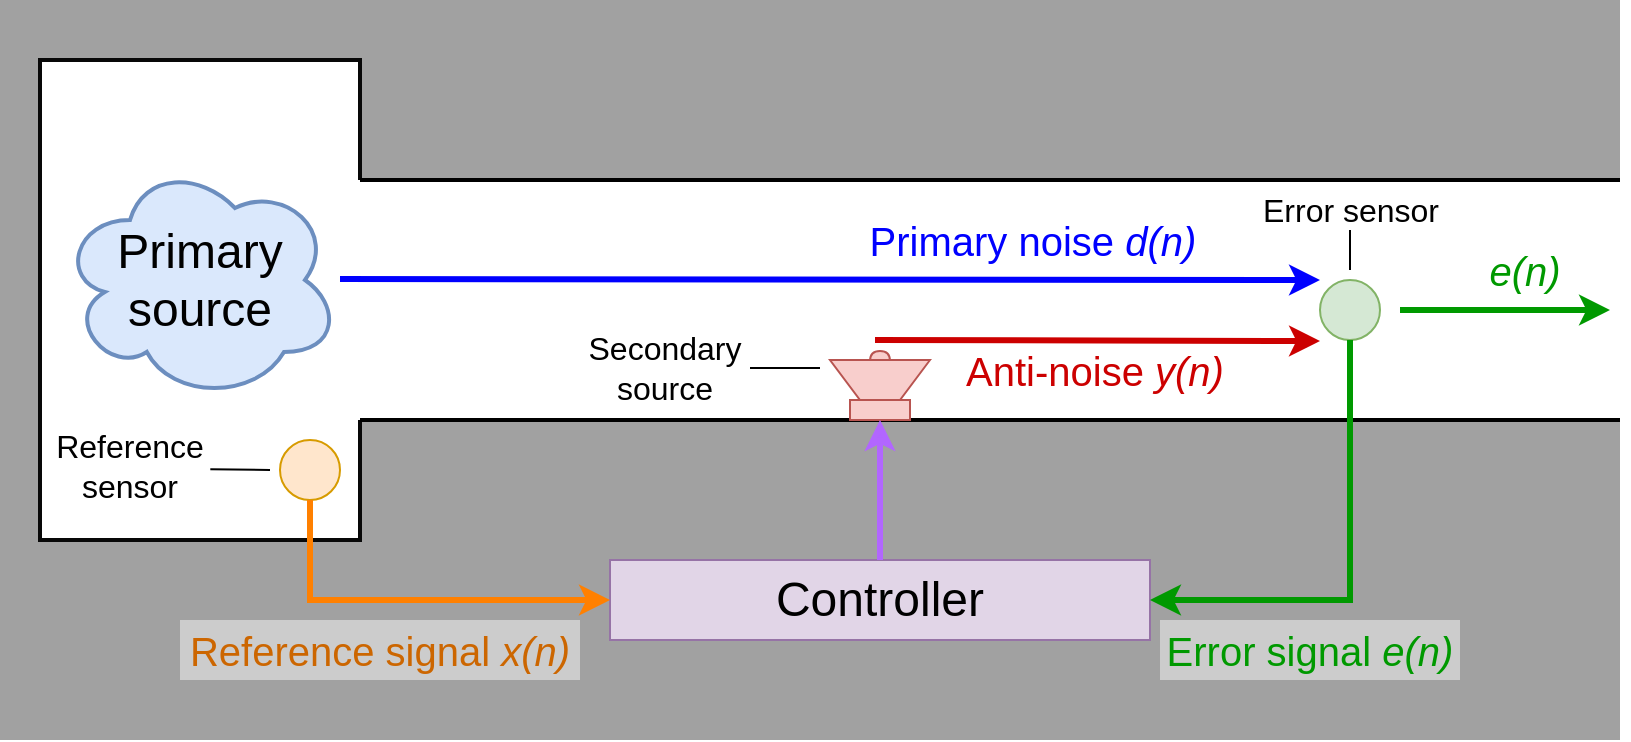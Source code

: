<mxfile version="21.3.2" type="github">
  <diagram id="1qjW0R6THxbMPnX_bfFr" name="Sivu-1">
    <mxGraphModel dx="1311" dy="733" grid="1" gridSize="5" guides="1" tooltips="1" connect="1" arrows="1" fold="1" page="1" pageScale="1" pageWidth="827" pageHeight="1169" math="0" shadow="0">
      <root>
        <mxCell id="0" />
        <mxCell id="1" parent="0" />
        <mxCell id="FqvH9eAlEjdmubDwuPOy-8" value="" style="rounded=0;whiteSpace=wrap;html=1;strokeWidth=2;fillColor=#A1A1A1;strokeColor=none;" parent="1" vertex="1">
          <mxGeometry x="20" y="70" width="810" height="370" as="geometry" />
        </mxCell>
        <mxCell id="FqvH9eAlEjdmubDwuPOy-5" value="" style="rounded=0;whiteSpace=wrap;html=1;fillColor=#FFFFFF;strokeWidth=2;strokeColor=#080808;" parent="1" vertex="1">
          <mxGeometry x="40" y="100" width="160" height="240" as="geometry" />
        </mxCell>
        <mxCell id="FqvH9eAlEjdmubDwuPOy-4" value="" style="rounded=0;whiteSpace=wrap;html=1;strokeColor=none;fillColor=#FFFFFF;" parent="1" vertex="1">
          <mxGeometry x="190" y="160" width="640" height="120" as="geometry" />
        </mxCell>
        <mxCell id="FqvH9eAlEjdmubDwuPOy-1" value="" style="endArrow=none;html=1;rounded=0;strokeWidth=2;entryX=1;entryY=0;entryDx=0;entryDy=0;" parent="1" edge="1" target="FqvH9eAlEjdmubDwuPOy-4">
          <mxGeometry width="50" height="50" relative="1" as="geometry">
            <mxPoint x="200" y="160" as="sourcePoint" />
            <mxPoint x="760" y="160" as="targetPoint" />
          </mxGeometry>
        </mxCell>
        <mxCell id="FqvH9eAlEjdmubDwuPOy-2" value="" style="endArrow=none;html=1;rounded=0;strokeWidth=2;entryX=1;entryY=1;entryDx=0;entryDy=0;" parent="1" edge="1" target="FqvH9eAlEjdmubDwuPOy-4">
          <mxGeometry width="50" height="50" relative="1" as="geometry">
            <mxPoint x="200" y="280" as="sourcePoint" />
            <mxPoint x="760" y="280" as="targetPoint" />
          </mxGeometry>
        </mxCell>
        <mxCell id="FqvH9eAlEjdmubDwuPOy-9" value="&lt;font style=&quot;font-size: 24px;&quot;&gt;Primary source&lt;/font&gt;" style="ellipse;shape=cloud;whiteSpace=wrap;html=1;strokeColor=#6c8ebf;strokeWidth=2;fillColor=#dae8fc;" parent="1" vertex="1">
          <mxGeometry x="50" y="150" width="140" height="120" as="geometry" />
        </mxCell>
        <mxCell id="FqvH9eAlEjdmubDwuPOy-10" value="" style="ellipse;whiteSpace=wrap;html=1;aspect=fixed;strokeColor=#d79b00;strokeWidth=1;fontSize=24;fillColor=#ffe6cc;" parent="1" vertex="1">
          <mxGeometry x="160" y="290" width="30" height="30" as="geometry" />
        </mxCell>
        <mxCell id="FqvH9eAlEjdmubDwuPOy-11" value="" style="ellipse;whiteSpace=wrap;html=1;aspect=fixed;strokeColor=#82b366;strokeWidth=1;fontSize=24;fillColor=#d5e8d4;" parent="1" vertex="1">
          <mxGeometry x="680" y="210" width="30" height="30" as="geometry" />
        </mxCell>
        <mxCell id="FqvH9eAlEjdmubDwuPOy-16" value="" style="shape=or;whiteSpace=wrap;html=1;strokeColor=#b85450;strokeWidth=1;fontSize=24;fillColor=#f8cecc;rotation=-90;" parent="1" vertex="1">
          <mxGeometry x="457.5" y="243" width="5" height="10" as="geometry" />
        </mxCell>
        <mxCell id="FqvH9eAlEjdmubDwuPOy-12" value="" style="shape=trapezoid;perimeter=trapezoidPerimeter;whiteSpace=wrap;html=1;fixedSize=1;strokeColor=#b85450;strokeWidth=1;fontSize=24;fillColor=#f8cecc;rotation=-180;size=15;" parent="1" vertex="1">
          <mxGeometry x="435" y="250" width="50" height="20" as="geometry" />
        </mxCell>
        <mxCell id="FqvH9eAlEjdmubDwuPOy-14" value="" style="rounded=0;whiteSpace=wrap;html=1;strokeColor=#b85450;strokeWidth=1;fontSize=24;fillColor=#f8cecc;" parent="1" vertex="1">
          <mxGeometry x="445" y="270" width="30" height="10" as="geometry" />
        </mxCell>
        <mxCell id="FqvH9eAlEjdmubDwuPOy-19" value="Controller" style="rounded=0;whiteSpace=wrap;html=1;strokeColor=#9673a6;strokeWidth=1;fontSize=24;fillColor=#e1d5e7;" parent="1" vertex="1">
          <mxGeometry x="325" y="350" width="270" height="40" as="geometry" />
        </mxCell>
        <mxCell id="TlTv3OOh6CMw1LLFSk3N-2" value="" style="endArrow=classic;html=1;rounded=0;strokeWidth=3;strokeColor=#0000FF;" edge="1" parent="1">
          <mxGeometry width="50" height="50" relative="1" as="geometry">
            <mxPoint x="190" y="209.5" as="sourcePoint" />
            <mxPoint x="680" y="210" as="targetPoint" />
          </mxGeometry>
        </mxCell>
        <mxCell id="TlTv3OOh6CMw1LLFSk3N-3" value="" style="endArrow=classic;html=1;rounded=0;strokeColor=#CC0000;strokeWidth=3;" edge="1" parent="1">
          <mxGeometry width="50" height="50" relative="1" as="geometry">
            <mxPoint x="457.5" y="240" as="sourcePoint" />
            <mxPoint x="680" y="240.5" as="targetPoint" />
          </mxGeometry>
        </mxCell>
        <mxCell id="TlTv3OOh6CMw1LLFSk3N-7" value="" style="endArrow=classic;html=1;rounded=0;entryX=0.5;entryY=1;entryDx=0;entryDy=0;exitX=0.5;exitY=0;exitDx=0;exitDy=0;strokeColor=#B266FF;strokeWidth=3;" edge="1" parent="1" source="FqvH9eAlEjdmubDwuPOy-19" target="FqvH9eAlEjdmubDwuPOy-14">
          <mxGeometry width="50" height="50" relative="1" as="geometry">
            <mxPoint x="455" y="340" as="sourcePoint" />
            <mxPoint x="505" y="290" as="targetPoint" />
          </mxGeometry>
        </mxCell>
        <mxCell id="TlTv3OOh6CMw1LLFSk3N-11" value="" style="endArrow=classic;html=1;rounded=0;entryX=0;entryY=0.5;entryDx=0;entryDy=0;strokeColor=#FF8000;strokeWidth=3;" edge="1" parent="1" target="FqvH9eAlEjdmubDwuPOy-19">
          <mxGeometry width="50" height="50" relative="1" as="geometry">
            <mxPoint x="175" y="320" as="sourcePoint" />
            <mxPoint x="320" y="495" as="targetPoint" />
            <Array as="points">
              <mxPoint x="175" y="370" />
            </Array>
          </mxGeometry>
        </mxCell>
        <mxCell id="TlTv3OOh6CMw1LLFSk3N-12" value="" style="endArrow=classic;html=1;rounded=0;entryX=1;entryY=0.5;entryDx=0;entryDy=0;strokeWidth=3;strokeColor=#009900;" edge="1" parent="1" target="FqvH9eAlEjdmubDwuPOy-19">
          <mxGeometry width="50" height="50" relative="1" as="geometry">
            <mxPoint x="695" y="240" as="sourcePoint" />
            <mxPoint x="695" y="505" as="targetPoint" />
            <Array as="points">
              <mxPoint x="695" y="370" />
            </Array>
          </mxGeometry>
        </mxCell>
        <mxCell id="TlTv3OOh6CMw1LLFSk3N-13" value="&lt;font style=&quot;font-size: 20px;&quot; color=&quot;#0000ff&quot;&gt;Primary noise&lt;i&gt; d(n)&lt;/i&gt;&lt;/font&gt;" style="text;html=1;strokeColor=none;fillColor=none;align=center;verticalAlign=middle;whiteSpace=wrap;rounded=0;" vertex="1" parent="1">
          <mxGeometry x="414" y="175" width="245" height="30" as="geometry" />
        </mxCell>
        <mxCell id="TlTv3OOh6CMw1LLFSk3N-14" value="&lt;font style=&quot;font-size: 20px;&quot; color=&quot;#cc0000&quot;&gt;Anti-noise &lt;i&gt;y(n)&lt;/i&gt;&lt;/font&gt;" style="text;html=1;strokeColor=none;fillColor=none;align=center;verticalAlign=middle;whiteSpace=wrap;rounded=0;" vertex="1" parent="1">
          <mxGeometry x="445" y="240" width="245" height="30" as="geometry" />
        </mxCell>
        <mxCell id="TlTv3OOh6CMw1LLFSk3N-15" value="&lt;font style=&quot;font-size: 20px;&quot; color=&quot;#cc6600&quot;&gt;Reference signal&lt;i&gt; x(n)&lt;/i&gt;&lt;/font&gt;" style="text;html=1;strokeColor=none;fillColor=#CCCCCC;align=center;verticalAlign=middle;whiteSpace=wrap;rounded=0;" vertex="1" parent="1">
          <mxGeometry x="110" y="380" width="200" height="30" as="geometry" />
        </mxCell>
        <mxCell id="TlTv3OOh6CMw1LLFSk3N-16" value="&lt;font style=&quot;font-size: 20px;&quot; color=&quot;#009900&quot;&gt;Error signal&lt;i&gt; e(n)&lt;/i&gt;&lt;/font&gt;" style="text;html=1;strokeColor=none;fillColor=#CCCCCC;align=center;verticalAlign=middle;whiteSpace=wrap;rounded=0;" vertex="1" parent="1">
          <mxGeometry x="600" y="380" width="150" height="30" as="geometry" />
        </mxCell>
        <mxCell id="TlTv3OOh6CMw1LLFSk3N-17" value="&lt;font style=&quot;font-size: 16px;&quot;&gt;Error sensor&lt;br&gt;&lt;/font&gt;" style="rounded=0;whiteSpace=wrap;html=1;strokeColor=none;" vertex="1" parent="1">
          <mxGeometry x="647.5" y="165" width="95" height="20" as="geometry" />
        </mxCell>
        <mxCell id="TlTv3OOh6CMw1LLFSk3N-19" value="&lt;font style=&quot;font-size: 16px;&quot;&gt;Reference sensor&lt;br&gt;&lt;/font&gt;" style="rounded=0;whiteSpace=wrap;html=1;strokeColor=none;strokeWidth=1;" vertex="1" parent="1">
          <mxGeometry x="45" y="285" width="80" height="35" as="geometry" />
        </mxCell>
        <mxCell id="TlTv3OOh6CMw1LLFSk3N-20" value="&lt;font style=&quot;font-size: 16px;&quot;&gt;Secondary source&lt;font style=&quot;font-size: 16px;&quot;&gt;&lt;br&gt;&lt;/font&gt;&lt;/font&gt;" style="rounded=0;whiteSpace=wrap;html=1;strokeColor=none;" vertex="1" parent="1">
          <mxGeometry x="310" y="235" width="85" height="38" as="geometry" />
        </mxCell>
        <mxCell id="TlTv3OOh6CMw1LLFSk3N-21" value="" style="endArrow=none;html=1;rounded=0;exitX=0.5;exitY=1;exitDx=0;exitDy=0;endFill=0;" edge="1" parent="1" source="TlTv3OOh6CMw1LLFSk3N-17">
          <mxGeometry width="50" height="50" relative="1" as="geometry">
            <mxPoint x="650" y="135" as="sourcePoint" />
            <mxPoint x="695" y="205" as="targetPoint" />
          </mxGeometry>
        </mxCell>
        <mxCell id="TlTv3OOh6CMw1LLFSk3N-23" value="" style="endArrow=none;html=1;rounded=0;exitX=1.002;exitY=0.562;exitDx=0;exitDy=0;exitPerimeter=0;endFill=0;" edge="1" parent="1" source="TlTv3OOh6CMw1LLFSk3N-19">
          <mxGeometry width="50" height="50" relative="1" as="geometry">
            <mxPoint x="140" y="305" as="sourcePoint" />
            <mxPoint x="155" y="305" as="targetPoint" />
          </mxGeometry>
        </mxCell>
        <mxCell id="TlTv3OOh6CMw1LLFSk3N-25" value="" style="endArrow=none;html=1;rounded=0;exitX=1;exitY=0.5;exitDx=0;exitDy=0;endFill=0;" edge="1" parent="1" source="TlTv3OOh6CMw1LLFSk3N-20">
          <mxGeometry width="50" height="50" relative="1" as="geometry">
            <mxPoint x="350" y="315" as="sourcePoint" />
            <mxPoint x="430" y="254" as="targetPoint" />
          </mxGeometry>
        </mxCell>
        <mxCell id="TlTv3OOh6CMw1LLFSk3N-26" value="" style="endArrow=classic;html=1;rounded=0;strokeWidth=3;strokeColor=#009900;" edge="1" parent="1">
          <mxGeometry width="50" height="50" relative="1" as="geometry">
            <mxPoint x="720" y="225" as="sourcePoint" />
            <mxPoint x="825" y="225" as="targetPoint" />
          </mxGeometry>
        </mxCell>
        <mxCell id="TlTv3OOh6CMw1LLFSk3N-27" value="&lt;i&gt;&lt;font style=&quot;font-size: 20px;&quot; color=&quot;#009900&quot;&gt;e(n)&lt;/font&gt;&lt;/i&gt;" style="text;html=1;strokeColor=none;fillColor=none;align=center;verticalAlign=middle;whiteSpace=wrap;rounded=0;" vertex="1" parent="1">
          <mxGeometry x="755" y="190" width="55" height="30" as="geometry" />
        </mxCell>
      </root>
    </mxGraphModel>
  </diagram>
</mxfile>

